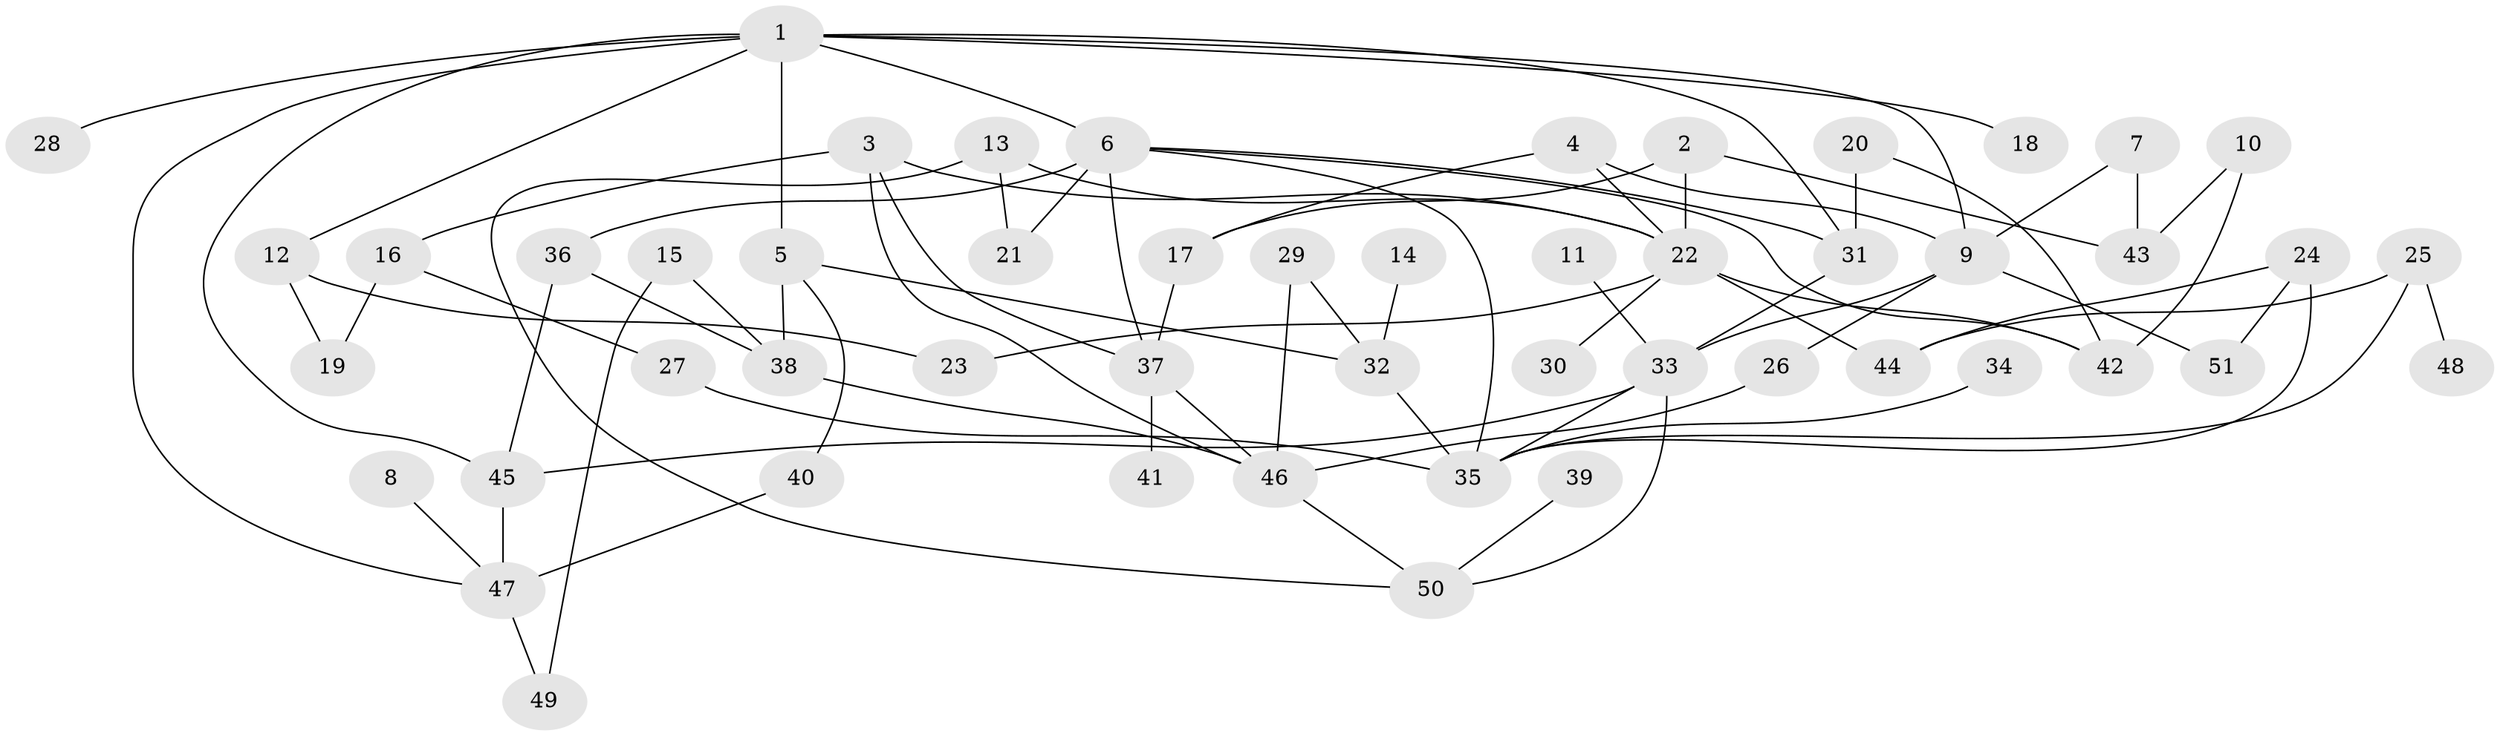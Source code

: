 // original degree distribution, {7: 0.0196078431372549, 6: 0.0392156862745098, 4: 0.0784313725490196, 9: 0.00980392156862745, 3: 0.2549019607843137, 2: 0.3137254901960784, 5: 0.0392156862745098, 1: 0.24509803921568626}
// Generated by graph-tools (version 1.1) at 2025/49/03/09/25 03:49:24]
// undirected, 51 vertices, 80 edges
graph export_dot {
graph [start="1"]
  node [color=gray90,style=filled];
  1;
  2;
  3;
  4;
  5;
  6;
  7;
  8;
  9;
  10;
  11;
  12;
  13;
  14;
  15;
  16;
  17;
  18;
  19;
  20;
  21;
  22;
  23;
  24;
  25;
  26;
  27;
  28;
  29;
  30;
  31;
  32;
  33;
  34;
  35;
  36;
  37;
  38;
  39;
  40;
  41;
  42;
  43;
  44;
  45;
  46;
  47;
  48;
  49;
  50;
  51;
  1 -- 5 [weight=1.0];
  1 -- 6 [weight=1.0];
  1 -- 9 [weight=1.0];
  1 -- 12 [weight=1.0];
  1 -- 18 [weight=1.0];
  1 -- 28 [weight=1.0];
  1 -- 31 [weight=1.0];
  1 -- 45 [weight=1.0];
  1 -- 47 [weight=1.0];
  2 -- 17 [weight=1.0];
  2 -- 22 [weight=1.0];
  2 -- 43 [weight=1.0];
  3 -- 16 [weight=1.0];
  3 -- 22 [weight=1.0];
  3 -- 37 [weight=1.0];
  3 -- 46 [weight=1.0];
  4 -- 9 [weight=1.0];
  4 -- 17 [weight=1.0];
  4 -- 22 [weight=1.0];
  5 -- 32 [weight=1.0];
  5 -- 38 [weight=1.0];
  5 -- 40 [weight=1.0];
  6 -- 21 [weight=1.0];
  6 -- 31 [weight=1.0];
  6 -- 35 [weight=1.0];
  6 -- 36 [weight=1.0];
  6 -- 37 [weight=1.0];
  6 -- 42 [weight=1.0];
  7 -- 9 [weight=1.0];
  7 -- 43 [weight=1.0];
  8 -- 47 [weight=1.0];
  9 -- 26 [weight=1.0];
  9 -- 33 [weight=1.0];
  9 -- 51 [weight=1.0];
  10 -- 42 [weight=1.0];
  10 -- 43 [weight=1.0];
  11 -- 33 [weight=1.0];
  12 -- 19 [weight=1.0];
  12 -- 23 [weight=1.0];
  13 -- 21 [weight=1.0];
  13 -- 22 [weight=1.0];
  13 -- 50 [weight=1.0];
  14 -- 32 [weight=1.0];
  15 -- 38 [weight=1.0];
  15 -- 49 [weight=1.0];
  16 -- 19 [weight=1.0];
  16 -- 27 [weight=1.0];
  17 -- 37 [weight=1.0];
  20 -- 31 [weight=1.0];
  20 -- 42 [weight=1.0];
  22 -- 23 [weight=1.0];
  22 -- 30 [weight=1.0];
  22 -- 42 [weight=1.0];
  22 -- 44 [weight=1.0];
  24 -- 35 [weight=1.0];
  24 -- 44 [weight=1.0];
  24 -- 51 [weight=1.0];
  25 -- 35 [weight=1.0];
  25 -- 44 [weight=1.0];
  25 -- 48 [weight=1.0];
  26 -- 46 [weight=1.0];
  27 -- 35 [weight=1.0];
  29 -- 32 [weight=1.0];
  29 -- 46 [weight=1.0];
  31 -- 33 [weight=1.0];
  32 -- 35 [weight=1.0];
  33 -- 35 [weight=1.0];
  33 -- 45 [weight=1.0];
  33 -- 50 [weight=1.0];
  34 -- 35 [weight=1.0];
  36 -- 38 [weight=1.0];
  36 -- 45 [weight=1.0];
  37 -- 41 [weight=1.0];
  37 -- 46 [weight=1.0];
  38 -- 46 [weight=1.0];
  39 -- 50 [weight=1.0];
  40 -- 47 [weight=1.0];
  45 -- 47 [weight=1.0];
  46 -- 50 [weight=1.0];
  47 -- 49 [weight=1.0];
}
